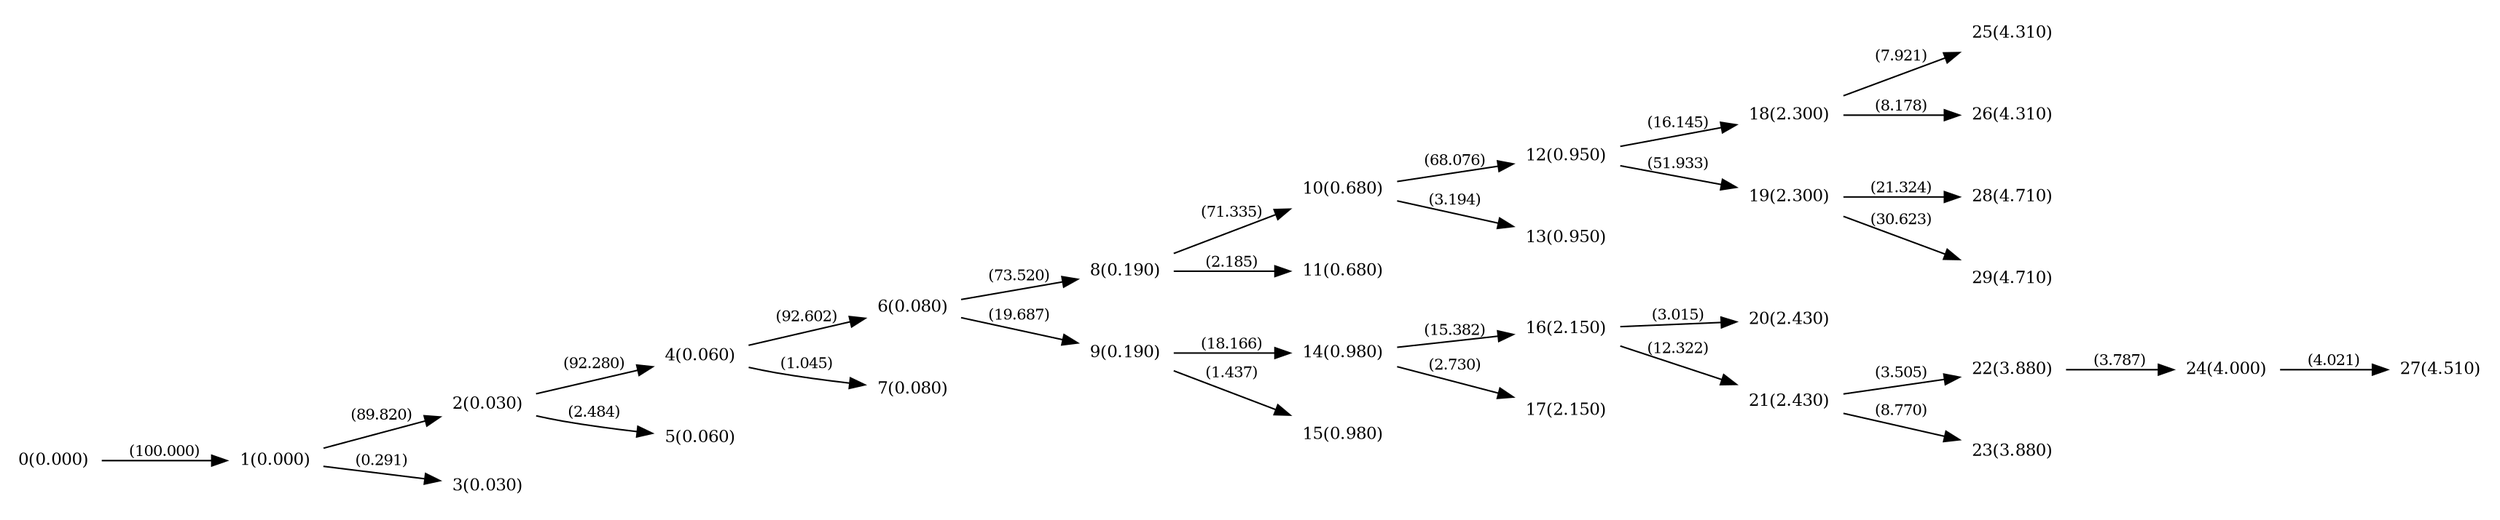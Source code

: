 digraph "graph" {

rankdir="LR";
node [shape=plaintext, fontsize=11];
edge [fontsize=10];

0 [label="0(0.000)"];
1 [label="1(0.000)"];
2 [label="2(0.030)"];
3 [label="3(0.030)"];
4 [label="4(0.060)"];
5 [label="5(0.060)"];
6 [label="6(0.080)"];
7 [label="7(0.080)"];
8 [label="8(0.190)"];
9 [label="9(0.190)"];
10 [label="10(0.680)"];
11 [label="11(0.680)"];
12 [label="12(0.950)"];
13 [label="13(0.950)"];
14 [label="14(0.980)"];
15 [label="15(0.980)"];
16 [label="16(2.150)"];
17 [label="17(2.150)"];
18 [label="18(2.300)"];
19 [label="19(2.300)"];
20 [label="20(2.430)"];
21 [label="21(2.430)"];
22 [label="22(3.880)"];
23 [label="23(3.880)"];
24 [label="24(4.000)"];
25 [label="25(4.310)"];
26 [label="26(4.310)"];
27 [label="27(4.510)"];
28 [label="28(4.710)"];
29 [label="29(4.710)"];

0->1 [label="(100.000)"];
1->2 [label="(89.820)"];
1->3 [label="(0.291)"];
2->4 [label="(92.280)"];
2->5 [label="(2.484)"];
4->6 [label="(92.602)"];
4->7 [label="(1.045)"];
6->8 [label="(73.520)"];
6->9 [label="(19.687)"];
8->10 [label="(71.335)"];
8->11 [label="(2.185)"];
10->12 [label="(68.076)"];
10->13 [label="(3.194)"];
9->14 [label="(18.166)"];
9->15 [label="(1.437)"];
14->16 [label="(15.382)"];
14->17 [label="(2.730)"];
12->18 [label="(16.145)"];
12->19 [label="(51.933)"];
16->20 [label="(3.015)"];
16->21 [label="(12.322)"];
21->22 [label="(3.505)"];
21->23 [label="(8.770)"];
22->24 [label="(3.787)"];
18->25 [label="(7.921)"];
18->26 [label="(8.178)"];
24->27 [label="(4.021)"];
19->28 [label="(21.324)"];
19->29 [label="(30.623)"];

}
